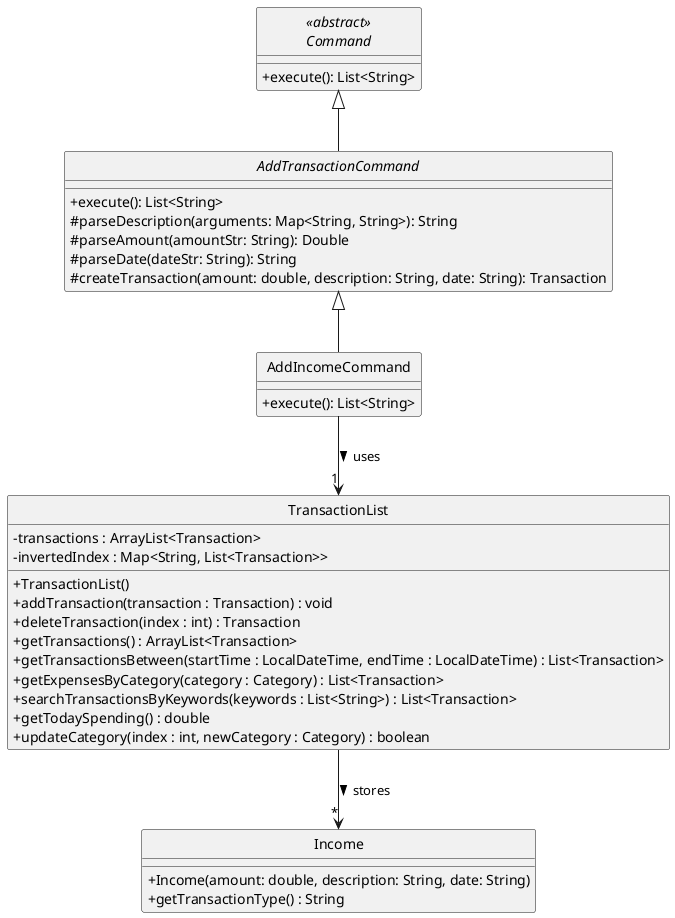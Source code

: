 @startuml
skinparam classAttributeIconSize 0
hide circle
abstract class "<<abstract>>\nCommand" {
    + execute(): List<String>
}

abstract class AddTransactionCommand {

    + execute(): List<String>
    # parseDescription(arguments: Map<String, String>): String
    # parseAmount(amountStr: String): Double
    # parseDate(dateStr: String): String
    # createTransaction(amount: double, description: String, date: String): Transaction
}

class AddIncomeCommand {
    + execute(): List<String>
}

class TransactionList {
    - transactions : ArrayList<Transaction>
    - invertedIndex : Map<String, List<Transaction>>

    + TransactionList()
    + addTransaction(transaction : Transaction) : void
    + deleteTransaction(index : int) : Transaction
    + getTransactions() : ArrayList<Transaction>
    + getTransactionsBetween(startTime : LocalDateTime, endTime : LocalDateTime) : List<Transaction>
    + getExpensesByCategory(category : Category) : List<Transaction>
    + searchTransactionsByKeywords(keywords : List<String>) : List<Transaction>
    + getTodaySpending() : double
    + updateCategory(index : int, newCategory : Category) : boolean
}

class Income {
    + Income(amount: double, description: String, date: String)
    + getTransactionType() : String
}

AddTransactionCommand <|-- AddIncomeCommand
"<<abstract>>\nCommand" <|-- AddTransactionCommand
AddIncomeCommand --> "1" TransactionList : uses >
TransactionList --> "*" Income : stores >
@enduml

@startuml
participant ":Main" as User

"User" -[hidden]> "User" :
activate User

participant ":AddIncomeCommand" as AddIncomeCmd
User -> AddIncomeCmd: execute()
activate AddIncomeCmd

alt Invalid arguments
    AddIncomeCmd --> User: "Error: Missing or invalid arguments"
else Valid arguments
    participant "Income" as IncomeClass
    AddIncomeCmd -> IncomeClass: createTransaction(amount, description, date)
    activate IncomeClass
    IncomeClass --> AddIncomeCmd: Income instance
    deactivate IncomeClass

    participant "TransactionList" as TransList
    AddIncomeCmd -> TransList: addTransaction(Income)
    activate TransList
    TransList --> AddIncomeCmd: success
    deactivate TransList

    participant "Storage" as Storage
    AddIncomeCmd -> Storage: saveTransaction(TransactionList.getTransactions())
    activate Storage
    Storage --> AddIncomeCmd: confirmation
    deactivate Storage

    AddIncomeCmd --> User: "Income added successfully!"
deactivate AddIncomeCmd
end

"User" -[hidden]> "User" :
deactivate User

@enduml